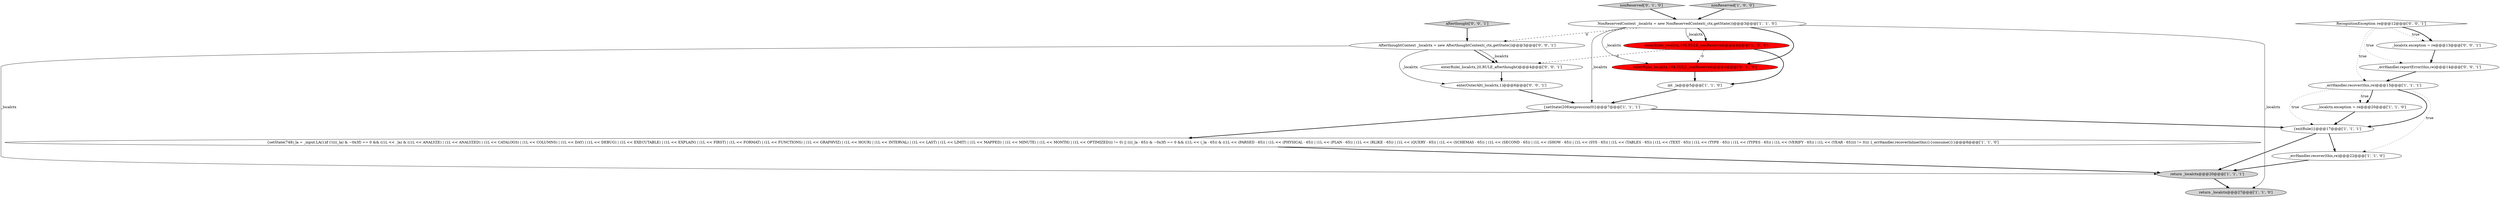 digraph {
10 [style = filled, label = "_errHandler.recover(this,re)@@@15@@@['1', '1', '1']", fillcolor = white, shape = ellipse image = "AAA0AAABBB1BBB"];
19 [style = filled, label = "enterOuterAlt(_localctx,1)@@@6@@@['0', '0', '1']", fillcolor = white, shape = ellipse image = "AAA0AAABBB3BBB"];
4 [style = filled, label = "{exitRule()}@@@17@@@['1', '1', '1']", fillcolor = white, shape = ellipse image = "AAA0AAABBB1BBB"];
1 [style = filled, label = "return _localctx@@@20@@@['1', '1', '1']", fillcolor = lightgray, shape = ellipse image = "AAA0AAABBB1BBB"];
5 [style = filled, label = "_errHandler.recover(this,re)@@@22@@@['1', '1', '0']", fillcolor = white, shape = ellipse image = "AAA0AAABBB1BBB"];
12 [style = filled, label = "enterRule(_localctx,104,RULE_nonReserved)@@@4@@@['0', '1', '0']", fillcolor = red, shape = ellipse image = "AAA1AAABBB2BBB"];
18 [style = filled, label = "_errHandler.reportError(this,re)@@@14@@@['0', '0', '1']", fillcolor = white, shape = ellipse image = "AAA0AAABBB3BBB"];
11 [style = filled, label = "return _localctx@@@27@@@['1', '1', '0']", fillcolor = lightgray, shape = ellipse image = "AAA0AAABBB1BBB"];
17 [style = filled, label = "afterthought['0', '0', '1']", fillcolor = lightgray, shape = diamond image = "AAA0AAABBB3BBB"];
13 [style = filled, label = "nonReserved['0', '1', '0']", fillcolor = lightgray, shape = diamond image = "AAA0AAABBB2BBB"];
2 [style = filled, label = "int _la@@@5@@@['1', '1', '0']", fillcolor = white, shape = ellipse image = "AAA0AAABBB1BBB"];
0 [style = filled, label = "{setState(748)_la = _input.LA(1)if (!((((_la) & ~0x3f) == 0 && ((1L << _la) & ((1L << ANALYZE) | (1L << ANALYZED) | (1L << CATALOGS) | (1L << COLUMNS) | (1L << DAY) | (1L << DEBUG) | (1L << EXECUTABLE) | (1L << EXPLAIN) | (1L << FIRST) | (1L << FORMAT) | (1L << FUNCTIONS) | (1L << GRAPHVIZ) | (1L << HOUR) | (1L << INTERVAL) | (1L << LAST) | (1L << LIMIT) | (1L << MAPPED) | (1L << MINUTE) | (1L << MONTH) | (1L << OPTIMIZED))) != 0) || ((((_la - 65)) & ~0x3f) == 0 && ((1L << (_la - 65)) & ((1L << (PARSED - 65)) | (1L << (PHYSICAL - 65)) | (1L << (PLAN - 65)) | (1L << (RLIKE - 65)) | (1L << (QUERY - 65)) | (1L << (SCHEMAS - 65)) | (1L << (SECOND - 65)) | (1L << (SHOW - 65)) | (1L << (SYS - 65)) | (1L << (TABLES - 65)) | (1L << (TEXT - 65)) | (1L << (TYPE - 65)) | (1L << (TYPES - 65)) | (1L << (VERIFY - 65)) | (1L << (YEAR - 65)))) != 0))) {_errHandler.recoverInline(this)}{consume()}}@@@8@@@['1', '1', '0']", fillcolor = white, shape = ellipse image = "AAA0AAABBB1BBB"];
9 [style = filled, label = "nonReserved['1', '0', '0']", fillcolor = lightgray, shape = diamond image = "AAA0AAABBB1BBB"];
7 [style = filled, label = "_localctx.exception = re@@@20@@@['1', '1', '0']", fillcolor = white, shape = ellipse image = "AAA0AAABBB1BBB"];
3 [style = filled, label = "{setState(208)expression(0)}@@@7@@@['1', '1', '1']", fillcolor = white, shape = ellipse image = "AAA0AAABBB1BBB"];
14 [style = filled, label = "RecognitionException re@@@12@@@['0', '0', '1']", fillcolor = white, shape = diamond image = "AAA0AAABBB3BBB"];
6 [style = filled, label = "enterRule(_localctx,106,RULE_nonReserved)@@@4@@@['1', '0', '0']", fillcolor = red, shape = ellipse image = "AAA1AAABBB1BBB"];
16 [style = filled, label = "AfterthoughtContext _localctx = new AfterthoughtContext(_ctx,getState())@@@3@@@['0', '0', '1']", fillcolor = white, shape = ellipse image = "AAA0AAABBB3BBB"];
8 [style = filled, label = "NonReservedContext _localctx = new NonReservedContext(_ctx,getState())@@@3@@@['1', '1', '0']", fillcolor = white, shape = ellipse image = "AAA0AAABBB1BBB"];
20 [style = filled, label = "enterRule(_localctx,20,RULE_afterthought)@@@4@@@['0', '0', '1']", fillcolor = white, shape = ellipse image = "AAA0AAABBB3BBB"];
15 [style = filled, label = "_localctx.exception = re@@@13@@@['0', '0', '1']", fillcolor = white, shape = ellipse image = "AAA0AAABBB3BBB"];
8->16 [style = dashed, label="0"];
8->6 [style = solid, label="_localctx"];
8->3 [style = solid, label="_localctx"];
16->1 [style = solid, label="_localctx"];
6->20 [style = dashed, label="0"];
8->12 [style = solid, label="_localctx"];
2->3 [style = bold, label=""];
16->19 [style = solid, label="_localctx"];
8->11 [style = solid, label="_localctx"];
8->6 [style = bold, label=""];
7->4 [style = bold, label=""];
9->8 [style = bold, label=""];
10->5 [style = dotted, label="true"];
10->7 [style = bold, label=""];
3->4 [style = bold, label=""];
15->18 [style = bold, label=""];
14->10 [style = dotted, label="true"];
3->0 [style = bold, label=""];
1->11 [style = bold, label=""];
6->2 [style = bold, label=""];
6->12 [style = dashed, label="0"];
5->1 [style = bold, label=""];
14->15 [style = dotted, label="true"];
12->2 [style = bold, label=""];
18->10 [style = bold, label=""];
0->1 [style = bold, label=""];
10->4 [style = bold, label=""];
10->7 [style = dotted, label="true"];
14->15 [style = bold, label=""];
4->1 [style = bold, label=""];
10->4 [style = dotted, label="true"];
13->8 [style = bold, label=""];
20->19 [style = bold, label=""];
16->20 [style = bold, label=""];
4->5 [style = bold, label=""];
19->3 [style = bold, label=""];
14->18 [style = dotted, label="true"];
8->12 [style = bold, label=""];
17->16 [style = bold, label=""];
16->20 [style = solid, label="_localctx"];
}
